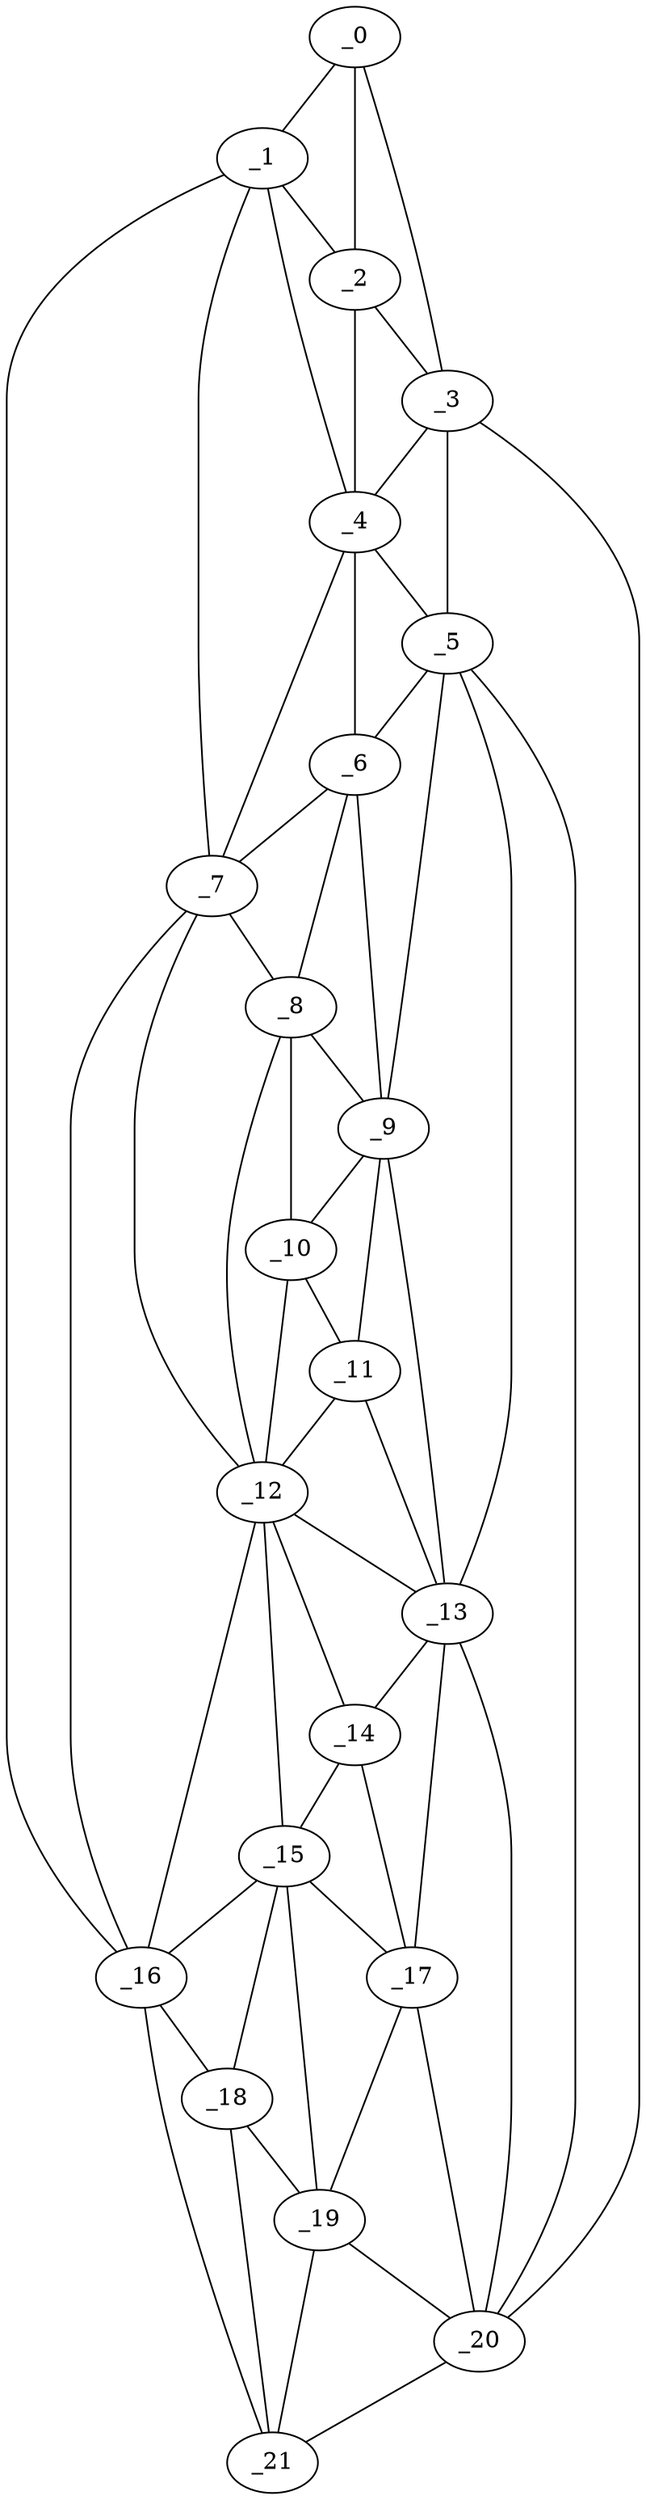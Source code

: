 graph "obj67__225.gxl" {
	_0	 [x=4,
		y=41];
	_1	 [x=5,
		y=58];
	_0 -- _1	 [valence=1];
	_2	 [x=18,
		y=39];
	_0 -- _2	 [valence=2];
	_3	 [x=28,
		y=33];
	_0 -- _3	 [valence=1];
	_1 -- _2	 [valence=2];
	_4	 [x=42,
		y=45];
	_1 -- _4	 [valence=2];
	_7	 [x=62,
		y=79];
	_1 -- _7	 [valence=2];
	_16	 [x=102,
		y=94];
	_1 -- _16	 [valence=1];
	_2 -- _3	 [valence=2];
	_2 -- _4	 [valence=2];
	_3 -- _4	 [valence=2];
	_5	 [x=53,
		y=45];
	_3 -- _5	 [valence=1];
	_20	 [x=125,
		y=67];
	_3 -- _20	 [valence=1];
	_4 -- _5	 [valence=2];
	_6	 [x=54,
		y=51];
	_4 -- _6	 [valence=2];
	_4 -- _7	 [valence=2];
	_5 -- _6	 [valence=2];
	_9	 [x=69,
		y=59];
	_5 -- _9	 [valence=2];
	_13	 [x=91,
		y=60];
	_5 -- _13	 [valence=1];
	_5 -- _20	 [valence=2];
	_6 -- _7	 [valence=1];
	_8	 [x=64,
		y=68];
	_6 -- _8	 [valence=2];
	_6 -- _9	 [valence=2];
	_7 -- _8	 [valence=2];
	_12	 [x=83,
		y=75];
	_7 -- _12	 [valence=2];
	_7 -- _16	 [valence=1];
	_8 -- _9	 [valence=1];
	_10	 [x=78,
		y=62];
	_8 -- _10	 [valence=2];
	_8 -- _12	 [valence=2];
	_9 -- _10	 [valence=2];
	_11	 [x=82,
		y=62];
	_9 -- _11	 [valence=2];
	_9 -- _13	 [valence=1];
	_10 -- _11	 [valence=2];
	_10 -- _12	 [valence=2];
	_11 -- _12	 [valence=2];
	_11 -- _13	 [valence=2];
	_12 -- _13	 [valence=2];
	_14	 [x=98,
		y=67];
	_12 -- _14	 [valence=2];
	_15	 [x=100,
		y=80];
	_12 -- _15	 [valence=2];
	_12 -- _16	 [valence=2];
	_13 -- _14	 [valence=2];
	_17	 [x=105,
		y=64];
	_13 -- _17	 [valence=1];
	_13 -- _20	 [valence=2];
	_14 -- _15	 [valence=2];
	_14 -- _17	 [valence=2];
	_15 -- _16	 [valence=2];
	_15 -- _17	 [valence=2];
	_18	 [x=111,
		y=88];
	_15 -- _18	 [valence=2];
	_19	 [x=116,
		y=77];
	_15 -- _19	 [valence=2];
	_16 -- _18	 [valence=1];
	_21	 [x=126,
		y=85];
	_16 -- _21	 [valence=1];
	_17 -- _19	 [valence=2];
	_17 -- _20	 [valence=2];
	_18 -- _19	 [valence=2];
	_18 -- _21	 [valence=1];
	_19 -- _20	 [valence=1];
	_19 -- _21	 [valence=2];
	_20 -- _21	 [valence=1];
}
